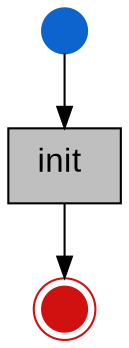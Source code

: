 digraph workflow {
edge [color="#000000"]
graph [bgcolor=transparent]


initial [shape=point; width=0.3; style=filled; color="#0e64ce"; label=""]
terminal [shape=point; width=0.3; peripheries=2; style=filled; color="#d11010"; label=""]

1[label=<<FONT POINT-SIZE="16">init</FONT><FONT POINT-SIZE="10" COLOR="blue"> </FONT>>shape=box; fontname="Arial"; style=filled; color=black; fillcolor=gray75;]

initial -> 1 ; 1 -> terminal



}
